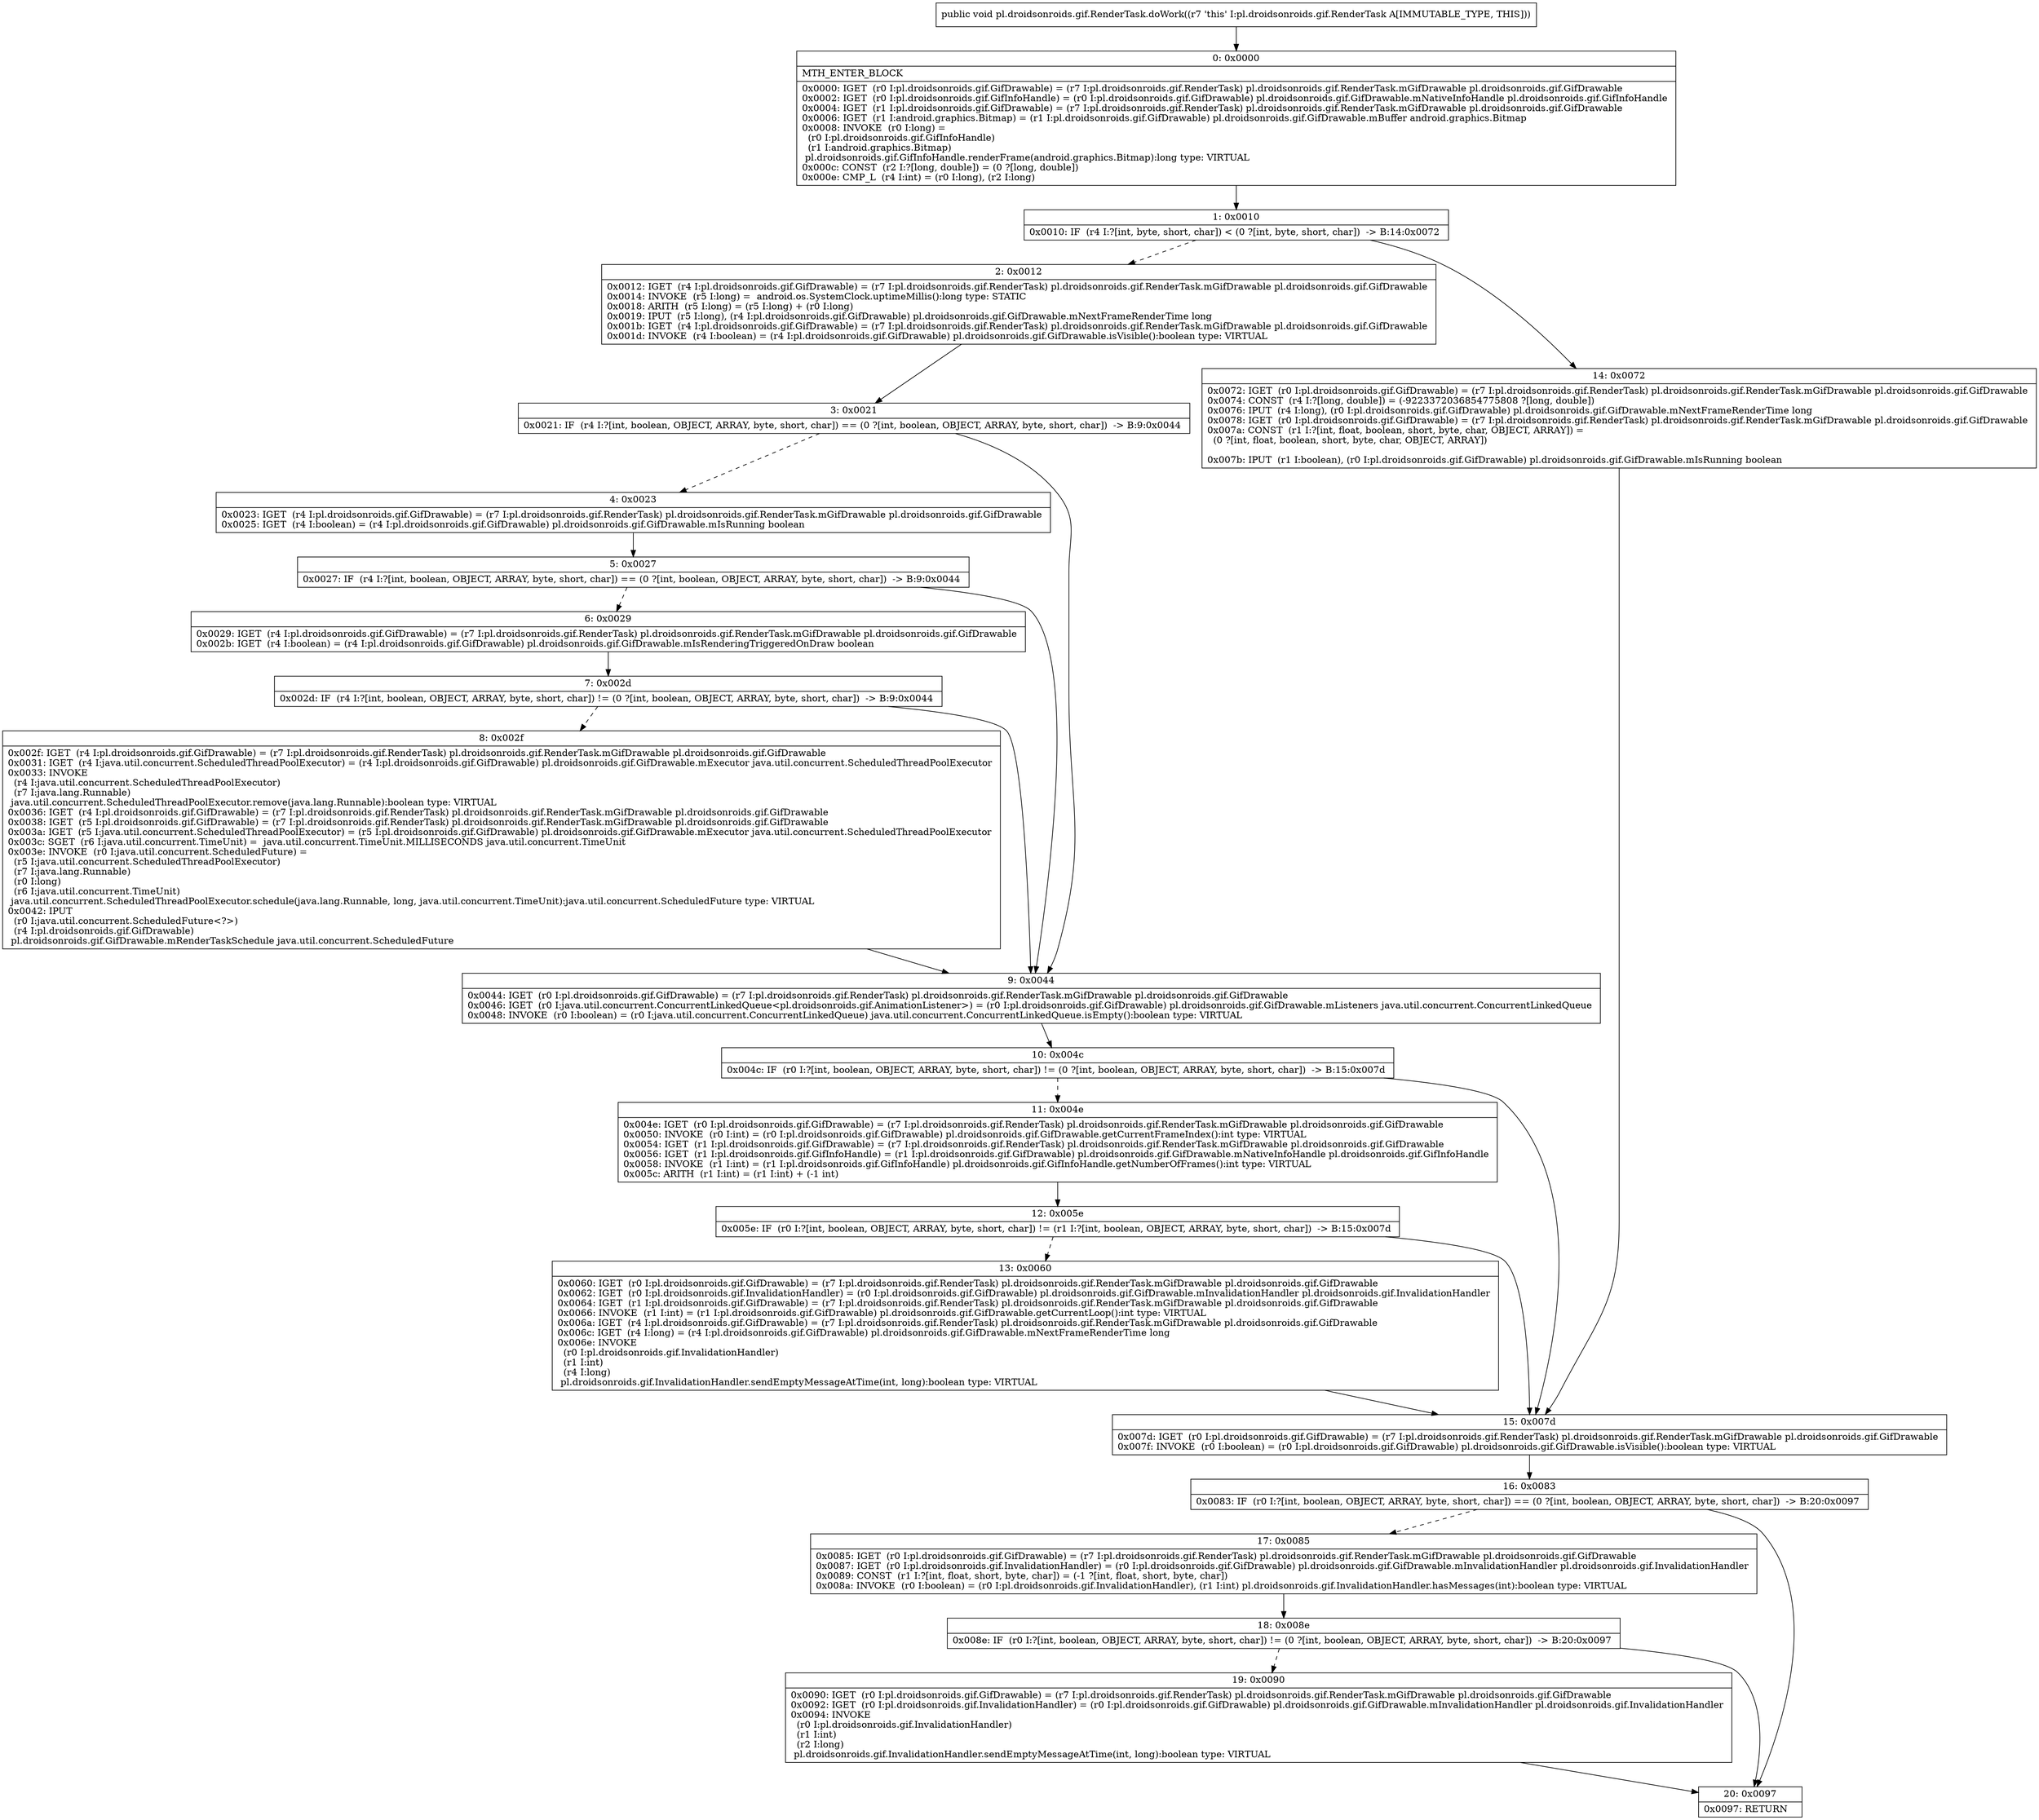 digraph "CFG forpl.droidsonroids.gif.RenderTask.doWork()V" {
Node_0 [shape=record,label="{0\:\ 0x0000|MTH_ENTER_BLOCK\l|0x0000: IGET  (r0 I:pl.droidsonroids.gif.GifDrawable) = (r7 I:pl.droidsonroids.gif.RenderTask) pl.droidsonroids.gif.RenderTask.mGifDrawable pl.droidsonroids.gif.GifDrawable \l0x0002: IGET  (r0 I:pl.droidsonroids.gif.GifInfoHandle) = (r0 I:pl.droidsonroids.gif.GifDrawable) pl.droidsonroids.gif.GifDrawable.mNativeInfoHandle pl.droidsonroids.gif.GifInfoHandle \l0x0004: IGET  (r1 I:pl.droidsonroids.gif.GifDrawable) = (r7 I:pl.droidsonroids.gif.RenderTask) pl.droidsonroids.gif.RenderTask.mGifDrawable pl.droidsonroids.gif.GifDrawable \l0x0006: IGET  (r1 I:android.graphics.Bitmap) = (r1 I:pl.droidsonroids.gif.GifDrawable) pl.droidsonroids.gif.GifDrawable.mBuffer android.graphics.Bitmap \l0x0008: INVOKE  (r0 I:long) = \l  (r0 I:pl.droidsonroids.gif.GifInfoHandle)\l  (r1 I:android.graphics.Bitmap)\l pl.droidsonroids.gif.GifInfoHandle.renderFrame(android.graphics.Bitmap):long type: VIRTUAL \l0x000c: CONST  (r2 I:?[long, double]) = (0 ?[long, double]) \l0x000e: CMP_L  (r4 I:int) = (r0 I:long), (r2 I:long) \l}"];
Node_1 [shape=record,label="{1\:\ 0x0010|0x0010: IF  (r4 I:?[int, byte, short, char]) \< (0 ?[int, byte, short, char])  \-\> B:14:0x0072 \l}"];
Node_2 [shape=record,label="{2\:\ 0x0012|0x0012: IGET  (r4 I:pl.droidsonroids.gif.GifDrawable) = (r7 I:pl.droidsonroids.gif.RenderTask) pl.droidsonroids.gif.RenderTask.mGifDrawable pl.droidsonroids.gif.GifDrawable \l0x0014: INVOKE  (r5 I:long) =  android.os.SystemClock.uptimeMillis():long type: STATIC \l0x0018: ARITH  (r5 I:long) = (r5 I:long) + (r0 I:long) \l0x0019: IPUT  (r5 I:long), (r4 I:pl.droidsonroids.gif.GifDrawable) pl.droidsonroids.gif.GifDrawable.mNextFrameRenderTime long \l0x001b: IGET  (r4 I:pl.droidsonroids.gif.GifDrawable) = (r7 I:pl.droidsonroids.gif.RenderTask) pl.droidsonroids.gif.RenderTask.mGifDrawable pl.droidsonroids.gif.GifDrawable \l0x001d: INVOKE  (r4 I:boolean) = (r4 I:pl.droidsonroids.gif.GifDrawable) pl.droidsonroids.gif.GifDrawable.isVisible():boolean type: VIRTUAL \l}"];
Node_3 [shape=record,label="{3\:\ 0x0021|0x0021: IF  (r4 I:?[int, boolean, OBJECT, ARRAY, byte, short, char]) == (0 ?[int, boolean, OBJECT, ARRAY, byte, short, char])  \-\> B:9:0x0044 \l}"];
Node_4 [shape=record,label="{4\:\ 0x0023|0x0023: IGET  (r4 I:pl.droidsonroids.gif.GifDrawable) = (r7 I:pl.droidsonroids.gif.RenderTask) pl.droidsonroids.gif.RenderTask.mGifDrawable pl.droidsonroids.gif.GifDrawable \l0x0025: IGET  (r4 I:boolean) = (r4 I:pl.droidsonroids.gif.GifDrawable) pl.droidsonroids.gif.GifDrawable.mIsRunning boolean \l}"];
Node_5 [shape=record,label="{5\:\ 0x0027|0x0027: IF  (r4 I:?[int, boolean, OBJECT, ARRAY, byte, short, char]) == (0 ?[int, boolean, OBJECT, ARRAY, byte, short, char])  \-\> B:9:0x0044 \l}"];
Node_6 [shape=record,label="{6\:\ 0x0029|0x0029: IGET  (r4 I:pl.droidsonroids.gif.GifDrawable) = (r7 I:pl.droidsonroids.gif.RenderTask) pl.droidsonroids.gif.RenderTask.mGifDrawable pl.droidsonroids.gif.GifDrawable \l0x002b: IGET  (r4 I:boolean) = (r4 I:pl.droidsonroids.gif.GifDrawable) pl.droidsonroids.gif.GifDrawable.mIsRenderingTriggeredOnDraw boolean \l}"];
Node_7 [shape=record,label="{7\:\ 0x002d|0x002d: IF  (r4 I:?[int, boolean, OBJECT, ARRAY, byte, short, char]) != (0 ?[int, boolean, OBJECT, ARRAY, byte, short, char])  \-\> B:9:0x0044 \l}"];
Node_8 [shape=record,label="{8\:\ 0x002f|0x002f: IGET  (r4 I:pl.droidsonroids.gif.GifDrawable) = (r7 I:pl.droidsonroids.gif.RenderTask) pl.droidsonroids.gif.RenderTask.mGifDrawable pl.droidsonroids.gif.GifDrawable \l0x0031: IGET  (r4 I:java.util.concurrent.ScheduledThreadPoolExecutor) = (r4 I:pl.droidsonroids.gif.GifDrawable) pl.droidsonroids.gif.GifDrawable.mExecutor java.util.concurrent.ScheduledThreadPoolExecutor \l0x0033: INVOKE  \l  (r4 I:java.util.concurrent.ScheduledThreadPoolExecutor)\l  (r7 I:java.lang.Runnable)\l java.util.concurrent.ScheduledThreadPoolExecutor.remove(java.lang.Runnable):boolean type: VIRTUAL \l0x0036: IGET  (r4 I:pl.droidsonroids.gif.GifDrawable) = (r7 I:pl.droidsonroids.gif.RenderTask) pl.droidsonroids.gif.RenderTask.mGifDrawable pl.droidsonroids.gif.GifDrawable \l0x0038: IGET  (r5 I:pl.droidsonroids.gif.GifDrawable) = (r7 I:pl.droidsonroids.gif.RenderTask) pl.droidsonroids.gif.RenderTask.mGifDrawable pl.droidsonroids.gif.GifDrawable \l0x003a: IGET  (r5 I:java.util.concurrent.ScheduledThreadPoolExecutor) = (r5 I:pl.droidsonroids.gif.GifDrawable) pl.droidsonroids.gif.GifDrawable.mExecutor java.util.concurrent.ScheduledThreadPoolExecutor \l0x003c: SGET  (r6 I:java.util.concurrent.TimeUnit) =  java.util.concurrent.TimeUnit.MILLISECONDS java.util.concurrent.TimeUnit \l0x003e: INVOKE  (r0 I:java.util.concurrent.ScheduledFuture) = \l  (r5 I:java.util.concurrent.ScheduledThreadPoolExecutor)\l  (r7 I:java.lang.Runnable)\l  (r0 I:long)\l  (r6 I:java.util.concurrent.TimeUnit)\l java.util.concurrent.ScheduledThreadPoolExecutor.schedule(java.lang.Runnable, long, java.util.concurrent.TimeUnit):java.util.concurrent.ScheduledFuture type: VIRTUAL \l0x0042: IPUT  \l  (r0 I:java.util.concurrent.ScheduledFuture\<?\>)\l  (r4 I:pl.droidsonroids.gif.GifDrawable)\l pl.droidsonroids.gif.GifDrawable.mRenderTaskSchedule java.util.concurrent.ScheduledFuture \l}"];
Node_9 [shape=record,label="{9\:\ 0x0044|0x0044: IGET  (r0 I:pl.droidsonroids.gif.GifDrawable) = (r7 I:pl.droidsonroids.gif.RenderTask) pl.droidsonroids.gif.RenderTask.mGifDrawable pl.droidsonroids.gif.GifDrawable \l0x0046: IGET  (r0 I:java.util.concurrent.ConcurrentLinkedQueue\<pl.droidsonroids.gif.AnimationListener\>) = (r0 I:pl.droidsonroids.gif.GifDrawable) pl.droidsonroids.gif.GifDrawable.mListeners java.util.concurrent.ConcurrentLinkedQueue \l0x0048: INVOKE  (r0 I:boolean) = (r0 I:java.util.concurrent.ConcurrentLinkedQueue) java.util.concurrent.ConcurrentLinkedQueue.isEmpty():boolean type: VIRTUAL \l}"];
Node_10 [shape=record,label="{10\:\ 0x004c|0x004c: IF  (r0 I:?[int, boolean, OBJECT, ARRAY, byte, short, char]) != (0 ?[int, boolean, OBJECT, ARRAY, byte, short, char])  \-\> B:15:0x007d \l}"];
Node_11 [shape=record,label="{11\:\ 0x004e|0x004e: IGET  (r0 I:pl.droidsonroids.gif.GifDrawable) = (r7 I:pl.droidsonroids.gif.RenderTask) pl.droidsonroids.gif.RenderTask.mGifDrawable pl.droidsonroids.gif.GifDrawable \l0x0050: INVOKE  (r0 I:int) = (r0 I:pl.droidsonroids.gif.GifDrawable) pl.droidsonroids.gif.GifDrawable.getCurrentFrameIndex():int type: VIRTUAL \l0x0054: IGET  (r1 I:pl.droidsonroids.gif.GifDrawable) = (r7 I:pl.droidsonroids.gif.RenderTask) pl.droidsonroids.gif.RenderTask.mGifDrawable pl.droidsonroids.gif.GifDrawable \l0x0056: IGET  (r1 I:pl.droidsonroids.gif.GifInfoHandle) = (r1 I:pl.droidsonroids.gif.GifDrawable) pl.droidsonroids.gif.GifDrawable.mNativeInfoHandle pl.droidsonroids.gif.GifInfoHandle \l0x0058: INVOKE  (r1 I:int) = (r1 I:pl.droidsonroids.gif.GifInfoHandle) pl.droidsonroids.gif.GifInfoHandle.getNumberOfFrames():int type: VIRTUAL \l0x005c: ARITH  (r1 I:int) = (r1 I:int) + (\-1 int) \l}"];
Node_12 [shape=record,label="{12\:\ 0x005e|0x005e: IF  (r0 I:?[int, boolean, OBJECT, ARRAY, byte, short, char]) != (r1 I:?[int, boolean, OBJECT, ARRAY, byte, short, char])  \-\> B:15:0x007d \l}"];
Node_13 [shape=record,label="{13\:\ 0x0060|0x0060: IGET  (r0 I:pl.droidsonroids.gif.GifDrawable) = (r7 I:pl.droidsonroids.gif.RenderTask) pl.droidsonroids.gif.RenderTask.mGifDrawable pl.droidsonroids.gif.GifDrawable \l0x0062: IGET  (r0 I:pl.droidsonroids.gif.InvalidationHandler) = (r0 I:pl.droidsonroids.gif.GifDrawable) pl.droidsonroids.gif.GifDrawable.mInvalidationHandler pl.droidsonroids.gif.InvalidationHandler \l0x0064: IGET  (r1 I:pl.droidsonroids.gif.GifDrawable) = (r7 I:pl.droidsonroids.gif.RenderTask) pl.droidsonroids.gif.RenderTask.mGifDrawable pl.droidsonroids.gif.GifDrawable \l0x0066: INVOKE  (r1 I:int) = (r1 I:pl.droidsonroids.gif.GifDrawable) pl.droidsonroids.gif.GifDrawable.getCurrentLoop():int type: VIRTUAL \l0x006a: IGET  (r4 I:pl.droidsonroids.gif.GifDrawable) = (r7 I:pl.droidsonroids.gif.RenderTask) pl.droidsonroids.gif.RenderTask.mGifDrawable pl.droidsonroids.gif.GifDrawable \l0x006c: IGET  (r4 I:long) = (r4 I:pl.droidsonroids.gif.GifDrawable) pl.droidsonroids.gif.GifDrawable.mNextFrameRenderTime long \l0x006e: INVOKE  \l  (r0 I:pl.droidsonroids.gif.InvalidationHandler)\l  (r1 I:int)\l  (r4 I:long)\l pl.droidsonroids.gif.InvalidationHandler.sendEmptyMessageAtTime(int, long):boolean type: VIRTUAL \l}"];
Node_14 [shape=record,label="{14\:\ 0x0072|0x0072: IGET  (r0 I:pl.droidsonroids.gif.GifDrawable) = (r7 I:pl.droidsonroids.gif.RenderTask) pl.droidsonroids.gif.RenderTask.mGifDrawable pl.droidsonroids.gif.GifDrawable \l0x0074: CONST  (r4 I:?[long, double]) = (\-9223372036854775808 ?[long, double]) \l0x0076: IPUT  (r4 I:long), (r0 I:pl.droidsonroids.gif.GifDrawable) pl.droidsonroids.gif.GifDrawable.mNextFrameRenderTime long \l0x0078: IGET  (r0 I:pl.droidsonroids.gif.GifDrawable) = (r7 I:pl.droidsonroids.gif.RenderTask) pl.droidsonroids.gif.RenderTask.mGifDrawable pl.droidsonroids.gif.GifDrawable \l0x007a: CONST  (r1 I:?[int, float, boolean, short, byte, char, OBJECT, ARRAY]) = \l  (0 ?[int, float, boolean, short, byte, char, OBJECT, ARRAY])\l \l0x007b: IPUT  (r1 I:boolean), (r0 I:pl.droidsonroids.gif.GifDrawable) pl.droidsonroids.gif.GifDrawable.mIsRunning boolean \l}"];
Node_15 [shape=record,label="{15\:\ 0x007d|0x007d: IGET  (r0 I:pl.droidsonroids.gif.GifDrawable) = (r7 I:pl.droidsonroids.gif.RenderTask) pl.droidsonroids.gif.RenderTask.mGifDrawable pl.droidsonroids.gif.GifDrawable \l0x007f: INVOKE  (r0 I:boolean) = (r0 I:pl.droidsonroids.gif.GifDrawable) pl.droidsonroids.gif.GifDrawable.isVisible():boolean type: VIRTUAL \l}"];
Node_16 [shape=record,label="{16\:\ 0x0083|0x0083: IF  (r0 I:?[int, boolean, OBJECT, ARRAY, byte, short, char]) == (0 ?[int, boolean, OBJECT, ARRAY, byte, short, char])  \-\> B:20:0x0097 \l}"];
Node_17 [shape=record,label="{17\:\ 0x0085|0x0085: IGET  (r0 I:pl.droidsonroids.gif.GifDrawable) = (r7 I:pl.droidsonroids.gif.RenderTask) pl.droidsonroids.gif.RenderTask.mGifDrawable pl.droidsonroids.gif.GifDrawable \l0x0087: IGET  (r0 I:pl.droidsonroids.gif.InvalidationHandler) = (r0 I:pl.droidsonroids.gif.GifDrawable) pl.droidsonroids.gif.GifDrawable.mInvalidationHandler pl.droidsonroids.gif.InvalidationHandler \l0x0089: CONST  (r1 I:?[int, float, short, byte, char]) = (\-1 ?[int, float, short, byte, char]) \l0x008a: INVOKE  (r0 I:boolean) = (r0 I:pl.droidsonroids.gif.InvalidationHandler), (r1 I:int) pl.droidsonroids.gif.InvalidationHandler.hasMessages(int):boolean type: VIRTUAL \l}"];
Node_18 [shape=record,label="{18\:\ 0x008e|0x008e: IF  (r0 I:?[int, boolean, OBJECT, ARRAY, byte, short, char]) != (0 ?[int, boolean, OBJECT, ARRAY, byte, short, char])  \-\> B:20:0x0097 \l}"];
Node_19 [shape=record,label="{19\:\ 0x0090|0x0090: IGET  (r0 I:pl.droidsonroids.gif.GifDrawable) = (r7 I:pl.droidsonroids.gif.RenderTask) pl.droidsonroids.gif.RenderTask.mGifDrawable pl.droidsonroids.gif.GifDrawable \l0x0092: IGET  (r0 I:pl.droidsonroids.gif.InvalidationHandler) = (r0 I:pl.droidsonroids.gif.GifDrawable) pl.droidsonroids.gif.GifDrawable.mInvalidationHandler pl.droidsonroids.gif.InvalidationHandler \l0x0094: INVOKE  \l  (r0 I:pl.droidsonroids.gif.InvalidationHandler)\l  (r1 I:int)\l  (r2 I:long)\l pl.droidsonroids.gif.InvalidationHandler.sendEmptyMessageAtTime(int, long):boolean type: VIRTUAL \l}"];
Node_20 [shape=record,label="{20\:\ 0x0097|0x0097: RETURN   \l}"];
MethodNode[shape=record,label="{public void pl.droidsonroids.gif.RenderTask.doWork((r7 'this' I:pl.droidsonroids.gif.RenderTask A[IMMUTABLE_TYPE, THIS])) }"];
MethodNode -> Node_0;
Node_0 -> Node_1;
Node_1 -> Node_2[style=dashed];
Node_1 -> Node_14;
Node_2 -> Node_3;
Node_3 -> Node_4[style=dashed];
Node_3 -> Node_9;
Node_4 -> Node_5;
Node_5 -> Node_6[style=dashed];
Node_5 -> Node_9;
Node_6 -> Node_7;
Node_7 -> Node_8[style=dashed];
Node_7 -> Node_9;
Node_8 -> Node_9;
Node_9 -> Node_10;
Node_10 -> Node_11[style=dashed];
Node_10 -> Node_15;
Node_11 -> Node_12;
Node_12 -> Node_13[style=dashed];
Node_12 -> Node_15;
Node_13 -> Node_15;
Node_14 -> Node_15;
Node_15 -> Node_16;
Node_16 -> Node_17[style=dashed];
Node_16 -> Node_20;
Node_17 -> Node_18;
Node_18 -> Node_19[style=dashed];
Node_18 -> Node_20;
Node_19 -> Node_20;
}

